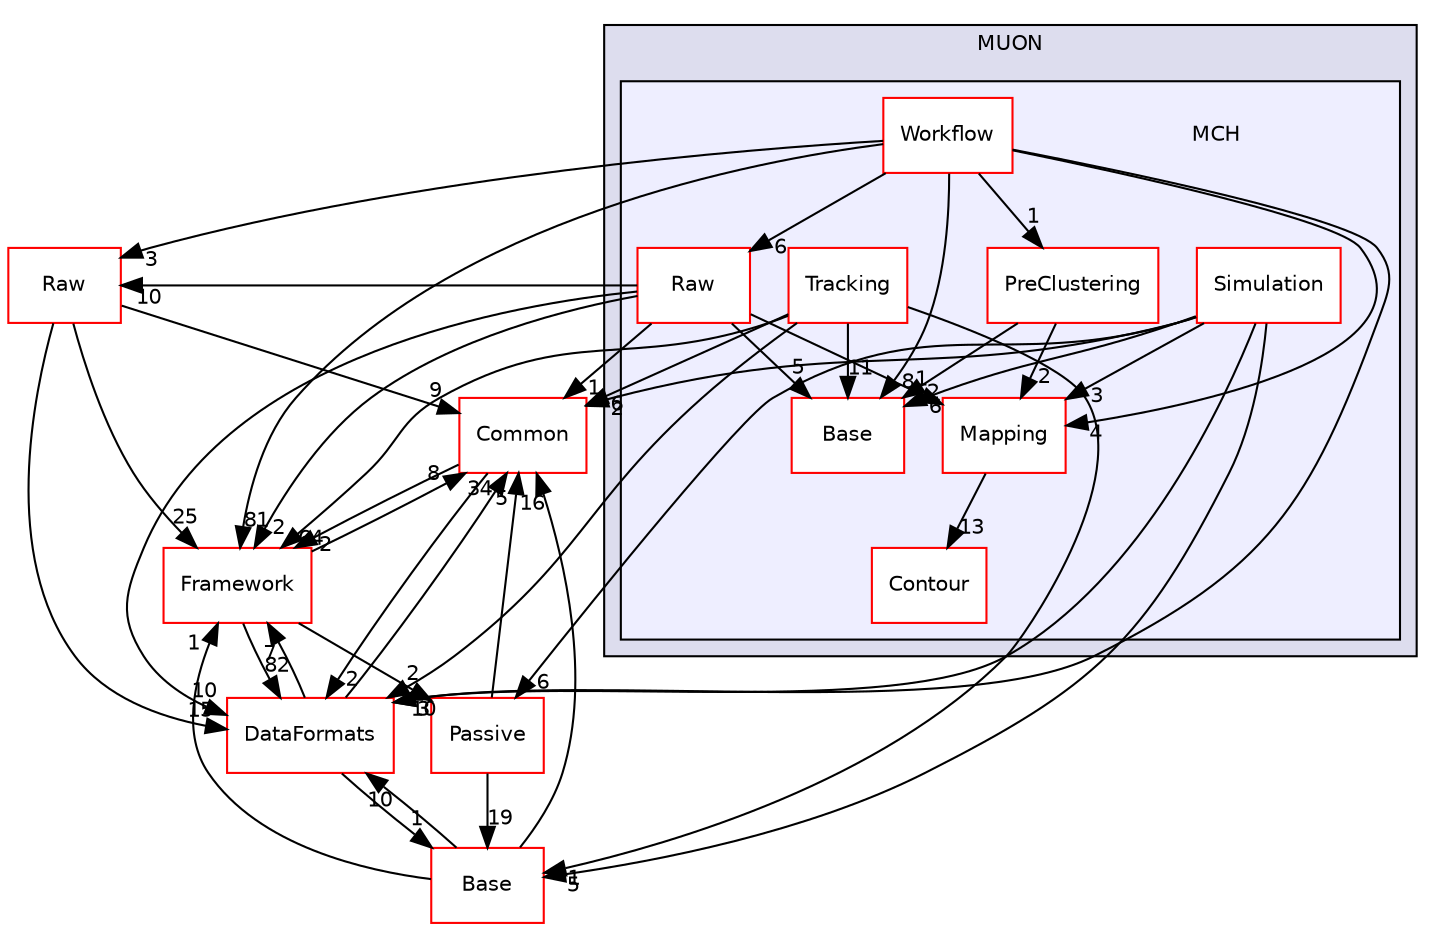 digraph "/home/travis/build/AliceO2Group/AliceO2/Detectors/MUON/MCH" {
  bgcolor=transparent;
  compound=true
  node [ fontsize="10", fontname="Helvetica"];
  edge [ labelfontsize="10", labelfontname="Helvetica"];
  subgraph clusterdir_1cc233fd3b1202b9dad36810b41b97af {
    graph [ bgcolor="#ddddee", pencolor="black", label="MUON" fontname="Helvetica", fontsize="10", URL="dir_1cc233fd3b1202b9dad36810b41b97af.html"]
  subgraph clusterdir_061f7088060f41729027f6c2fce0273e {
    graph [ bgcolor="#eeeeff", pencolor="black", label="" URL="dir_061f7088060f41729027f6c2fce0273e.html"];
    dir_061f7088060f41729027f6c2fce0273e [shape=plaintext label="MCH"];
    dir_1155c84989a046e7de4bf0156dc4b34c [shape=box label="Base" color="red" fillcolor="white" style="filled" URL="dir_1155c84989a046e7de4bf0156dc4b34c.html"];
    dir_f53aaea7b1f4a3d2e21e52645ea2576d [shape=box label="Contour" color="red" fillcolor="white" style="filled" URL="dir_f53aaea7b1f4a3d2e21e52645ea2576d.html"];
    dir_b098e3604916eca5f90f2bb1c75b7880 [shape=box label="Mapping" color="red" fillcolor="white" style="filled" URL="dir_b098e3604916eca5f90f2bb1c75b7880.html"];
    dir_6229e1f1a243f5ed3f0013dfa4f13deb [shape=box label="PreClustering" color="red" fillcolor="white" style="filled" URL="dir_6229e1f1a243f5ed3f0013dfa4f13deb.html"];
    dir_f8de85f281636d081fd2e7e06b0134d2 [shape=box label="Raw" color="red" fillcolor="white" style="filled" URL="dir_f8de85f281636d081fd2e7e06b0134d2.html"];
    dir_e4cb5181a3c884468a78a261ced84e7b [shape=box label="Simulation" color="red" fillcolor="white" style="filled" URL="dir_e4cb5181a3c884468a78a261ced84e7b.html"];
    dir_09445408fa345a18838fb91740d089d0 [shape=box label="Tracking" color="red" fillcolor="white" style="filled" URL="dir_09445408fa345a18838fb91740d089d0.html"];
    dir_04ece05d7c7fe751e39bd0511b9068fc [shape=box label="Workflow" color="red" fillcolor="white" style="filled" URL="dir_04ece05d7c7fe751e39bd0511b9068fc.html"];
  }
  }
  dir_4ab6b4cc6a7edbff49100e9123df213f [shape=box label="Common" color="red" URL="dir_4ab6b4cc6a7edbff49100e9123df213f.html"];
  dir_37c90836491b695b472bf98d1be8336b [shape=box label="Base" color="red" URL="dir_37c90836491b695b472bf98d1be8336b.html"];
  dir_f01815b857f9009bea48e2cb39492245 [shape=box label="Passive" color="red" URL="dir_f01815b857f9009bea48e2cb39492245.html"];
  dir_bcbb2cf9a3d3d83e5515c82071a07177 [shape=box label="Framework" color="red" URL="dir_bcbb2cf9a3d3d83e5515c82071a07177.html"];
  dir_26637d1bd82229bc9ed97f7e706be743 [shape=box label="Raw" color="red" URL="dir_26637d1bd82229bc9ed97f7e706be743.html"];
  dir_2171f7ec022c5423887b07c69b2f5b48 [shape=box label="DataFormats" color="red" URL="dir_2171f7ec022c5423887b07c69b2f5b48.html"];
  dir_6229e1f1a243f5ed3f0013dfa4f13deb->dir_1155c84989a046e7de4bf0156dc4b34c [headlabel="2", labeldistance=1.5 headhref="dir_000519_000133.html"];
  dir_6229e1f1a243f5ed3f0013dfa4f13deb->dir_b098e3604916eca5f90f2bb1c75b7880 [headlabel="2", labeldistance=1.5 headhref="dir_000519_000499.html"];
  dir_4ab6b4cc6a7edbff49100e9123df213f->dir_bcbb2cf9a3d3d83e5515c82071a07177 [headlabel="2", labeldistance=1.5 headhref="dir_000027_000013.html"];
  dir_4ab6b4cc6a7edbff49100e9123df213f->dir_2171f7ec022c5423887b07c69b2f5b48 [headlabel="2", labeldistance=1.5 headhref="dir_000027_000076.html"];
  dir_37c90836491b695b472bf98d1be8336b->dir_4ab6b4cc6a7edbff49100e9123df213f [headlabel="16", labeldistance=1.5 headhref="dir_000274_000027.html"];
  dir_37c90836491b695b472bf98d1be8336b->dir_bcbb2cf9a3d3d83e5515c82071a07177 [headlabel="1", labeldistance=1.5 headhref="dir_000274_000013.html"];
  dir_37c90836491b695b472bf98d1be8336b->dir_2171f7ec022c5423887b07c69b2f5b48 [headlabel="10", labeldistance=1.5 headhref="dir_000274_000076.html"];
  dir_09445408fa345a18838fb91740d089d0->dir_4ab6b4cc6a7edbff49100e9123df213f [headlabel="6", labeldistance=1.5 headhref="dir_000116_000027.html"];
  dir_09445408fa345a18838fb91740d089d0->dir_1155c84989a046e7de4bf0156dc4b34c [headlabel="11", labeldistance=1.5 headhref="dir_000116_000133.html"];
  dir_09445408fa345a18838fb91740d089d0->dir_37c90836491b695b472bf98d1be8336b [headlabel="1", labeldistance=1.5 headhref="dir_000116_000274.html"];
  dir_09445408fa345a18838fb91740d089d0->dir_bcbb2cf9a3d3d83e5515c82071a07177 [headlabel="64", labeldistance=1.5 headhref="dir_000116_000013.html"];
  dir_09445408fa345a18838fb91740d089d0->dir_2171f7ec022c5423887b07c69b2f5b48 [headlabel="1", labeldistance=1.5 headhref="dir_000116_000076.html"];
  dir_e4cb5181a3c884468a78a261ced84e7b->dir_4ab6b4cc6a7edbff49100e9123df213f [headlabel="2", labeldistance=1.5 headhref="dir_000203_000027.html"];
  dir_e4cb5181a3c884468a78a261ced84e7b->dir_1155c84989a046e7de4bf0156dc4b34c [headlabel="6", labeldistance=1.5 headhref="dir_000203_000133.html"];
  dir_e4cb5181a3c884468a78a261ced84e7b->dir_37c90836491b695b472bf98d1be8336b [headlabel="5", labeldistance=1.5 headhref="dir_000203_000274.html"];
  dir_e4cb5181a3c884468a78a261ced84e7b->dir_f01815b857f9009bea48e2cb39492245 [headlabel="6", labeldistance=1.5 headhref="dir_000203_000566.html"];
  dir_e4cb5181a3c884468a78a261ced84e7b->dir_2171f7ec022c5423887b07c69b2f5b48 [headlabel="10", labeldistance=1.5 headhref="dir_000203_000076.html"];
  dir_e4cb5181a3c884468a78a261ced84e7b->dir_b098e3604916eca5f90f2bb1c75b7880 [headlabel="3", labeldistance=1.5 headhref="dir_000203_000499.html"];
  dir_f01815b857f9009bea48e2cb39492245->dir_4ab6b4cc6a7edbff49100e9123df213f [headlabel="5", labeldistance=1.5 headhref="dir_000566_000027.html"];
  dir_f01815b857f9009bea48e2cb39492245->dir_37c90836491b695b472bf98d1be8336b [headlabel="19", labeldistance=1.5 headhref="dir_000566_000274.html"];
  dir_04ece05d7c7fe751e39bd0511b9068fc->dir_6229e1f1a243f5ed3f0013dfa4f13deb [headlabel="1", labeldistance=1.5 headhref="dir_000540_000519.html"];
  dir_04ece05d7c7fe751e39bd0511b9068fc->dir_1155c84989a046e7de4bf0156dc4b34c [headlabel="8", labeldistance=1.5 headhref="dir_000540_000133.html"];
  dir_04ece05d7c7fe751e39bd0511b9068fc->dir_bcbb2cf9a3d3d83e5515c82071a07177 [headlabel="81", labeldistance=1.5 headhref="dir_000540_000013.html"];
  dir_04ece05d7c7fe751e39bd0511b9068fc->dir_f8de85f281636d081fd2e7e06b0134d2 [headlabel="6", labeldistance=1.5 headhref="dir_000540_000407.html"];
  dir_04ece05d7c7fe751e39bd0511b9068fc->dir_26637d1bd82229bc9ed97f7e706be743 [headlabel="3", labeldistance=1.5 headhref="dir_000540_000556.html"];
  dir_04ece05d7c7fe751e39bd0511b9068fc->dir_2171f7ec022c5423887b07c69b2f5b48 [headlabel="3", labeldistance=1.5 headhref="dir_000540_000076.html"];
  dir_04ece05d7c7fe751e39bd0511b9068fc->dir_b098e3604916eca5f90f2bb1c75b7880 [headlabel="4", labeldistance=1.5 headhref="dir_000540_000499.html"];
  dir_bcbb2cf9a3d3d83e5515c82071a07177->dir_4ab6b4cc6a7edbff49100e9123df213f [headlabel="8", labeldistance=1.5 headhref="dir_000013_000027.html"];
  dir_bcbb2cf9a3d3d83e5515c82071a07177->dir_f01815b857f9009bea48e2cb39492245 [headlabel="2", labeldistance=1.5 headhref="dir_000013_000566.html"];
  dir_bcbb2cf9a3d3d83e5515c82071a07177->dir_2171f7ec022c5423887b07c69b2f5b48 [headlabel="82", labeldistance=1.5 headhref="dir_000013_000076.html"];
  dir_26637d1bd82229bc9ed97f7e706be743->dir_4ab6b4cc6a7edbff49100e9123df213f [headlabel="9", labeldistance=1.5 headhref="dir_000556_000027.html"];
  dir_26637d1bd82229bc9ed97f7e706be743->dir_bcbb2cf9a3d3d83e5515c82071a07177 [headlabel="25", labeldistance=1.5 headhref="dir_000556_000013.html"];
  dir_26637d1bd82229bc9ed97f7e706be743->dir_2171f7ec022c5423887b07c69b2f5b48 [headlabel="15", labeldistance=1.5 headhref="dir_000556_000076.html"];
  dir_f8de85f281636d081fd2e7e06b0134d2->dir_4ab6b4cc6a7edbff49100e9123df213f [headlabel="1", labeldistance=1.5 headhref="dir_000407_000027.html"];
  dir_f8de85f281636d081fd2e7e06b0134d2->dir_1155c84989a046e7de4bf0156dc4b34c [headlabel="5", labeldistance=1.5 headhref="dir_000407_000133.html"];
  dir_f8de85f281636d081fd2e7e06b0134d2->dir_bcbb2cf9a3d3d83e5515c82071a07177 [headlabel="2", labeldistance=1.5 headhref="dir_000407_000013.html"];
  dir_f8de85f281636d081fd2e7e06b0134d2->dir_26637d1bd82229bc9ed97f7e706be743 [headlabel="10", labeldistance=1.5 headhref="dir_000407_000556.html"];
  dir_f8de85f281636d081fd2e7e06b0134d2->dir_2171f7ec022c5423887b07c69b2f5b48 [headlabel="10", labeldistance=1.5 headhref="dir_000407_000076.html"];
  dir_f8de85f281636d081fd2e7e06b0134d2->dir_b098e3604916eca5f90f2bb1c75b7880 [headlabel="1", labeldistance=1.5 headhref="dir_000407_000499.html"];
  dir_2171f7ec022c5423887b07c69b2f5b48->dir_4ab6b4cc6a7edbff49100e9123df213f [headlabel="34", labeldistance=1.5 headhref="dir_000076_000027.html"];
  dir_2171f7ec022c5423887b07c69b2f5b48->dir_37c90836491b695b472bf98d1be8336b [headlabel="1", labeldistance=1.5 headhref="dir_000076_000274.html"];
  dir_2171f7ec022c5423887b07c69b2f5b48->dir_bcbb2cf9a3d3d83e5515c82071a07177 [headlabel="7", labeldistance=1.5 headhref="dir_000076_000013.html"];
  dir_b098e3604916eca5f90f2bb1c75b7880->dir_f53aaea7b1f4a3d2e21e52645ea2576d [headlabel="13", labeldistance=1.5 headhref="dir_000499_000262.html"];
}
